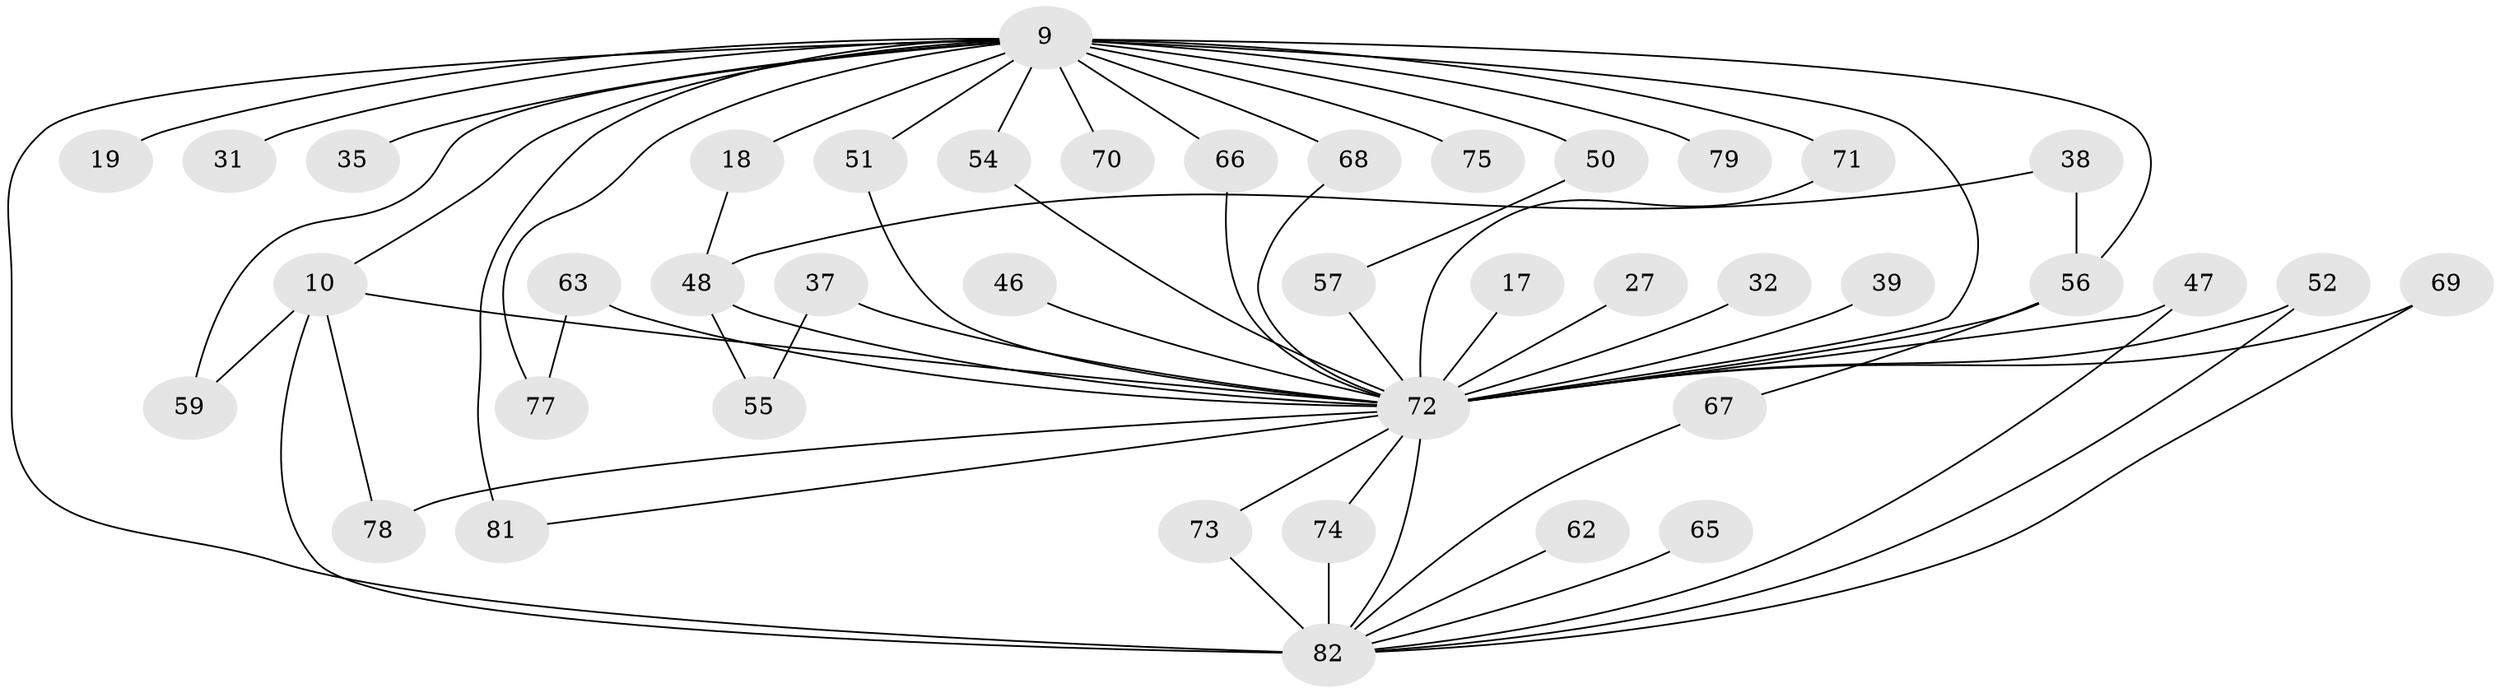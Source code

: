 // original degree distribution, {22: 0.024390243902439025, 27: 0.012195121951219513, 17: 0.024390243902439025, 24: 0.012195121951219513, 25: 0.024390243902439025, 11: 0.012195121951219513, 10: 0.012195121951219513, 4: 0.06097560975609756, 5: 0.024390243902439025, 3: 0.17073170731707318, 2: 0.6097560975609756, 6: 0.012195121951219513}
// Generated by graph-tools (version 1.1) at 2025/46/03/09/25 04:46:16]
// undirected, 41 vertices, 63 edges
graph export_dot {
graph [start="1"]
  node [color=gray90,style=filled];
  9 [super="+4+5"];
  10 [super="+8"];
  17;
  18;
  19;
  27;
  31;
  32;
  35;
  37 [super="+29"];
  38;
  39;
  46;
  47 [super="+23"];
  48 [super="+20+22"];
  50;
  51;
  52 [super="+36"];
  54 [super="+41+13"];
  55;
  56 [super="+21+34+43"];
  57;
  59;
  62;
  63;
  65;
  66;
  67;
  68 [super="+12+26+64"];
  69 [super="+60"];
  70;
  71 [super="+11+44+49"];
  72 [super="+33+7+28+42"];
  73 [super="+24"];
  74;
  75;
  77;
  78;
  79 [super="+45"];
  81 [super="+40"];
  82 [super="+80+76+58+14+25"];
  9 -- 10 [weight=8];
  9 -- 18 [weight=2];
  9 -- 19 [weight=2];
  9 -- 31 [weight=2];
  9 -- 35 [weight=2];
  9 -- 50 [weight=2];
  9 -- 68 [weight=4];
  9 -- 75 [weight=2];
  9 -- 79 [weight=3];
  9 -- 70 [weight=2];
  9 -- 51;
  9 -- 54 [weight=3];
  9 -- 59;
  9 -- 66;
  9 -- 71 [weight=3];
  9 -- 72 [weight=15];
  9 -- 77;
  9 -- 81 [weight=2];
  9 -- 56 [weight=2];
  9 -- 82 [weight=10];
  10 -- 78;
  10 -- 59;
  10 -- 72 [weight=7];
  10 -- 82 [weight=2];
  17 -- 72 [weight=2];
  18 -- 48;
  27 -- 72 [weight=2];
  32 -- 72 [weight=2];
  37 -- 55;
  37 -- 72 [weight=3];
  38 -- 48;
  38 -- 56;
  39 -- 72 [weight=2];
  46 -- 72 [weight=2];
  47 -- 72 [weight=2];
  47 -- 82;
  48 -- 55;
  48 -- 72 [weight=3];
  50 -- 57;
  51 -- 72;
  52 -- 82;
  52 -- 72 [weight=2];
  54 -- 72 [weight=2];
  56 -- 67;
  56 -- 72 [weight=3];
  57 -- 72;
  62 -- 82;
  63 -- 77;
  63 -- 72 [weight=2];
  65 -- 82;
  66 -- 72;
  67 -- 82;
  68 -- 72;
  69 -- 72;
  69 -- 82 [weight=2];
  71 -- 72 [weight=2];
  72 -- 73;
  72 -- 74;
  72 -- 78;
  72 -- 81;
  72 -- 82 [weight=7];
  73 -- 82 [weight=2];
  74 -- 82;
}
